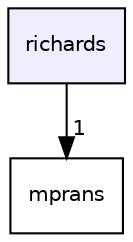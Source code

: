 digraph "richards" {
  compound=true
  node [ fontsize="10", fontname="Helvetica"];
  edge [ labelfontsize="10", labelfontname="Helvetica"];
  dir_e309d951ccd041e4d199d4da12a4c594 [shape=box, label="richards", style="filled", fillcolor="#eeeeff", pencolor="black", URL="dir_e309d951ccd041e4d199d4da12a4c594.html"];
  dir_09a72f4bfd244f7df1bf4317c6445cdf [shape=box label="mprans" URL="dir_09a72f4bfd244f7df1bf4317c6445cdf.html"];
  dir_e309d951ccd041e4d199d4da12a4c594->dir_09a72f4bfd244f7df1bf4317c6445cdf [headlabel="1", labeldistance=1.5 headhref="dir_000006_000005.html"];
}
